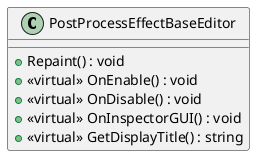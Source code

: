 @startuml
class PostProcessEffectBaseEditor {
    + Repaint() : void
    + <<virtual>> OnEnable() : void
    + <<virtual>> OnDisable() : void
    + <<virtual>> OnInspectorGUI() : void
    + <<virtual>> GetDisplayTitle() : string
}
@enduml

